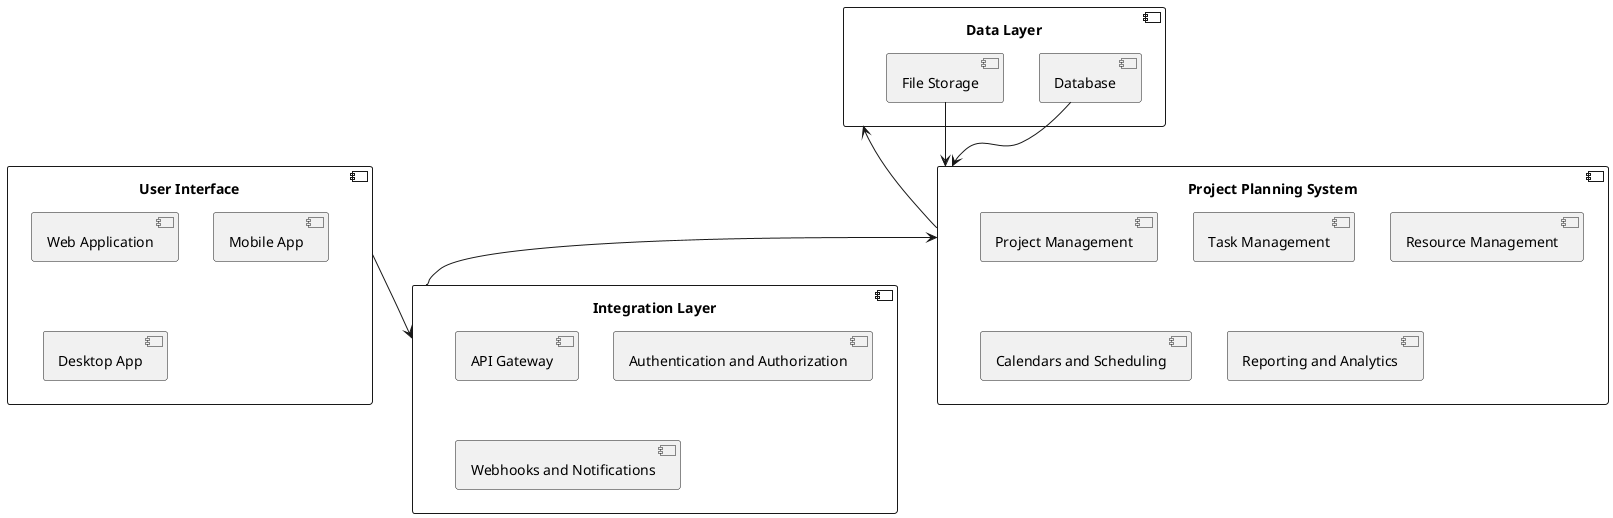 @startuml
skinparam componentStyle uml2
skinparam width 700
skinparam height 700

component "Project Planning System" as planning_system {
  component "Project Management" as projects
  component "Task Management" as tasks
  component "Resource Management" as resources
  component "Calendars and Scheduling" as scheduling
  component "Reporting and Analytics" as reporting
}

component "User Interface" as ui {
  component "Web Application" as web
  component "Mobile App" as mobile
  component "Desktop App" as desktop
}

component "Integration Layer" as integration {
  component "API Gateway" as api_gateway
  component "Authentication and Authorization" as auth
  component "Webhooks and Notifications" as notifications
}

component "Data Layer" as data {
  component "Database" as database
  component "File Storage" as file_storage
}

ui --> integration
integration --> planning_system
planning_system --> data

database --> planning_system
file_storage --> planning_system

@enduml

@startuml
skinparam componentStyle uml2

component "Jira Core" as core {
  component "Project Management" as projects
  component "Task Management" as tasks
  component "Agile Boards" as boards
  component "Dashboards and Reporting" as dashboards
}

component "Jira Plugins" as plugins {
  component "Resource Management" as resources
  component "Advanced Permissions" as permissions
}

component "User Interface" as ui {
  component "Web Client" as web
  component "Mobile App" as mobile
}

component "Integration Layer" as integration {
  component "API Gateway" as api_gateway
  component "Authentication" as authentication
  component "Webhooks" as webhooks
}

component "Data Layer" as data {
  component "Database" as database
  component "File Storage" as file_storage
}

ui --> integration
integration --> core
integration --> plugins
core --> data
plugins --> data

@enduml